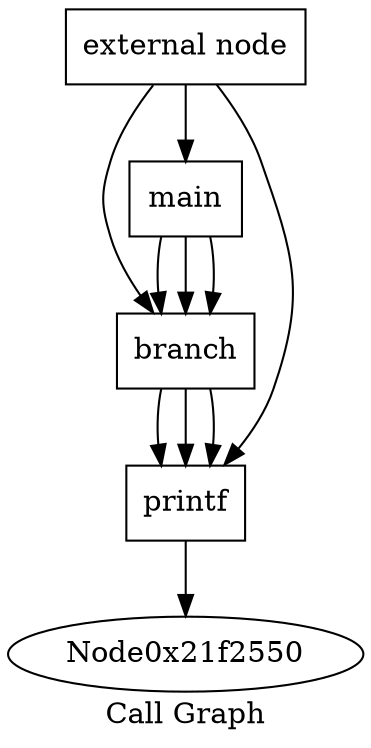 digraph "Call Graph" {
	label="Call Graph";

	Node0x21f2a10 [shape=record,label="{external node}"];
	Node0x21f2a10 -> Node0x21eca00;
	Node0x21f2a10 -> Node0x21ec990;
	Node0x21f2a10 -> Node0x21f4f00;
	Node0x21eca00 [shape=record,label="{branch}"];
	Node0x21eca00 -> Node0x21ec990;
	Node0x21eca00 -> Node0x21ec990;
	Node0x21eca00 -> Node0x21ec990;
	Node0x21ec990 [shape=record,label="{printf}"];
	Node0x21ec990 -> Node0x21f2550;
	Node0x21f4f00 [shape=record,label="{main}"];
	Node0x21f4f00 -> Node0x21eca00;
	Node0x21f4f00 -> Node0x21eca00;
	Node0x21f4f00 -> Node0x21eca00;
}
